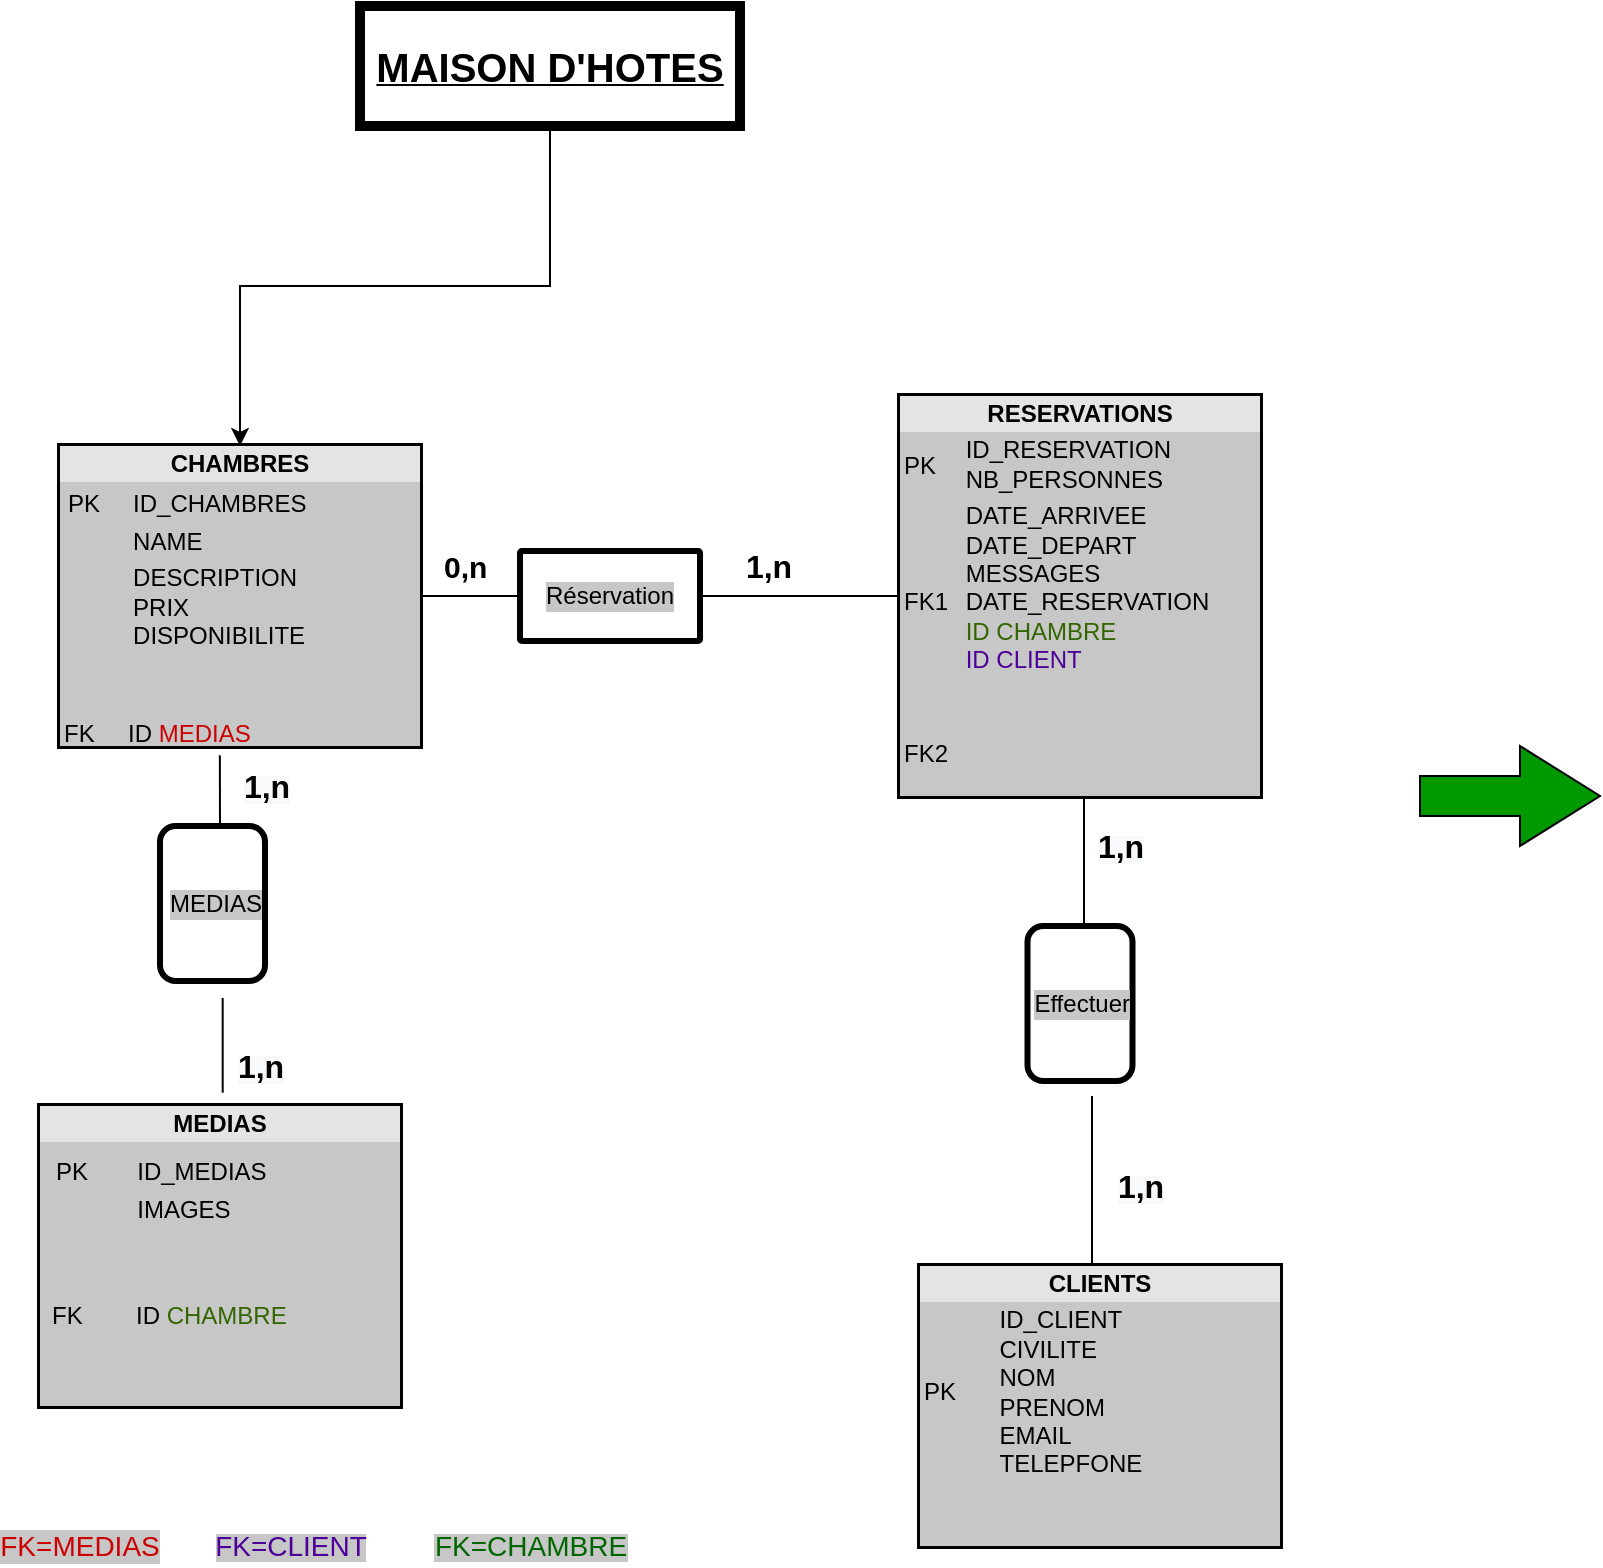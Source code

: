 <mxfile version="12.9.6" type="github" pages="7">
  <diagram id="J0ojM0bSp0G7YTS-gxtY" name="Modèle relationnel">
    <mxGraphModel dx="784" dy="420" grid="1" gridSize="10" guides="1" tooltips="1" connect="1" arrows="1" fold="1" page="1" pageScale="1" pageWidth="827" pageHeight="1169" math="0" shadow="0">
      <root>
        <mxCell id="6n2aTXFzNm_1piKpzYSk-0" />
        <mxCell id="6n2aTXFzNm_1piKpzYSk-1" parent="6n2aTXFzNm_1piKpzYSk-0" />
        <mxCell id="ZAeTzVcquDFvLEmKi2Lm-2" value="&lt;div style=&quot;text-align: center ; box-sizing: border-box ; width: 100% ; background: rgb(228 , 228 , 228) ; padding: 2px&quot;&gt;&lt;b&gt;RESERVATIONS&lt;/b&gt;&lt;/div&gt;&lt;table style=&quot;width: 100% ; font-size: 1em&quot; cellpadding=&quot;2&quot; cellspacing=&quot;0&quot;&gt;&lt;tbody&gt;&lt;tr&gt;&lt;td&gt;PK&lt;/td&gt;&lt;td&gt;ID_RESERVATION&lt;br&gt;NB_PERSONNES&lt;/td&gt;&lt;/tr&gt;&lt;tr&gt;&lt;td&gt;FK1&lt;br&gt;&lt;/td&gt;&lt;td&gt;DATE_ARRIVEE&lt;br&gt;DATE_DEPART&lt;br&gt;MESSAGES&lt;br&gt;DATE_RESERVATION&lt;br&gt;&lt;font color=&quot;#336600&quot;&gt;ID CHAMBRE&lt;br&gt;&lt;/font&gt;&lt;font color=&quot;#4c0099&quot;&gt;ID CLIENT&lt;br&gt;&lt;/font&gt;&lt;br&gt;&lt;/td&gt;&lt;/tr&gt;&lt;tr&gt;&lt;td&gt;FK2&lt;/td&gt;&lt;td&gt;&lt;br&gt;&lt;font color=&quot;#6600cc&quot;&gt;&lt;br&gt;&lt;br&gt;&lt;/font&gt;&lt;/td&gt;&lt;/tr&gt;&lt;/tbody&gt;&lt;/table&gt;" style="verticalAlign=top;align=left;overflow=fill;html=1;labelBackgroundColor=#C7C7C7;strokeWidth=3;" parent="6n2aTXFzNm_1piKpzYSk-1" vertex="1">
          <mxGeometry x="460" y="265" width="180" height="200" as="geometry" />
        </mxCell>
        <mxCell id="Ll425Y9eFO5cWMdYRDJh-3" value="&lt;div style=&quot;text-align: center ; box-sizing: border-box ; width: 100% ; background: rgb(228 , 228 , 228) ; padding: 2px&quot;&gt;&lt;b&gt;CLIENTS&lt;/b&gt;&lt;/div&gt;&lt;table style=&quot;width: 100% ; font-size: 1em&quot; cellpadding=&quot;2&quot; cellspacing=&quot;0&quot;&gt;&lt;tbody&gt;&lt;tr&gt;&lt;td&gt;PK&lt;/td&gt;&lt;td&gt;ID_CLIENT&lt;br&gt;CIVILITE&lt;br&gt;NOM&lt;br&gt;PRENOM&lt;br&gt;EMAIL&lt;br&gt;TELEPFONE&lt;br&gt;&lt;/td&gt;&lt;/tr&gt;&lt;/tbody&gt;&lt;/table&gt;" style="verticalAlign=top;align=left;overflow=fill;html=1;labelBackgroundColor=#C7C7C7;strokeWidth=3;" parent="6n2aTXFzNm_1piKpzYSk-1" vertex="1">
          <mxGeometry x="470" y="700" width="180" height="140" as="geometry" />
        </mxCell>
        <mxCell id="ZAeTzVcquDFvLEmKi2Lm-6" value="&lt;div style=&quot;text-align: center ; box-sizing: border-box ; width: 100% ; background: rgb(228 , 228 , 228) ; padding: 2px&quot;&gt;&lt;b&gt;CHAMBRES&lt;/b&gt;&lt;/div&gt;&lt;table style=&quot;width: 100% ; font-size: 1em&quot; cellpadding=&quot;2&quot; cellspacing=&quot;0&quot;&gt;&lt;tbody&gt;&lt;tr&gt;&lt;td&gt;&lt;table cellpadding=&quot;2&quot; cellspacing=&quot;0&quot; style=&quot;font-size: 1em ; width: 180px&quot;&gt;&lt;tbody&gt;&lt;tr&gt;&lt;td&gt;PK&lt;/td&gt;&lt;td&gt;ID_CHAMBRES&lt;/td&gt;&lt;/tr&gt;&lt;tr&gt;&lt;td&gt;&lt;br&gt;&lt;/td&gt;&lt;td&gt;NAME&lt;/td&gt;&lt;/tr&gt;&lt;tr&gt;&lt;td&gt;&lt;br&gt;&lt;br&gt;&lt;/td&gt;&lt;td&gt;DESCRIPTION&lt;br&gt;PRIX&lt;br&gt;DISPONIBILITE&lt;br&gt;&lt;br&gt;&lt;br&gt;&lt;/td&gt;&lt;/tr&gt;&lt;/tbody&gt;&lt;/table&gt;&lt;/td&gt;&lt;td&gt;&lt;/td&gt;&lt;/tr&gt;&lt;tr&gt;&lt;td&gt;FK&amp;nbsp; &amp;nbsp; &amp;nbsp;ID&amp;nbsp;&lt;font color=&quot;#cc0000&quot;&gt;MEDIAS&lt;/font&gt;&lt;/td&gt;&lt;td&gt;e&lt;/td&gt;&lt;/tr&gt;&lt;/tbody&gt;&lt;/table&gt;" style="verticalAlign=top;align=left;overflow=fill;html=1;labelBackgroundColor=#C7C7C7;strokeWidth=3;" parent="6n2aTXFzNm_1piKpzYSk-1" vertex="1">
          <mxGeometry x="40" y="290" width="180" height="150" as="geometry" />
        </mxCell>
        <mxCell id="Ll425Y9eFO5cWMdYRDJh-14" value="" style="endArrow=none;html=1;exitX=1;exitY=0.5;exitDx=0;exitDy=0;entryX=0;entryY=0.5;entryDx=0;entryDy=0;" parent="6n2aTXFzNm_1piKpzYSk-1" source="Ll425Y9eFO5cWMdYRDJh-15" target="ZAeTzVcquDFvLEmKi2Lm-2" edge="1">
          <mxGeometry width="50" height="50" relative="1" as="geometry">
            <mxPoint x="360" y="290" as="sourcePoint" />
            <mxPoint x="410" y="240" as="targetPoint" />
          </mxGeometry>
        </mxCell>
        <mxCell id="Ll425Y9eFO5cWMdYRDJh-15" value="Réservation" style="rounded=1;whiteSpace=wrap;html=1;labelBackgroundColor=#C7C7C7;strokeWidth=3;align=center;arcSize=2;" parent="6n2aTXFzNm_1piKpzYSk-1" vertex="1">
          <mxGeometry x="270" y="342.5" width="90" height="45" as="geometry" />
        </mxCell>
        <mxCell id="Ll425Y9eFO5cWMdYRDJh-16" value="" style="endArrow=none;html=1;exitX=1;exitY=0.5;exitDx=0;exitDy=0;entryX=0;entryY=0.5;entryDx=0;entryDy=0;" parent="6n2aTXFzNm_1piKpzYSk-1" source="ZAeTzVcquDFvLEmKi2Lm-6" target="Ll425Y9eFO5cWMdYRDJh-15" edge="1">
          <mxGeometry width="50" height="50" relative="1" as="geometry">
            <mxPoint x="220" y="365" as="sourcePoint" />
            <mxPoint x="380" y="365" as="targetPoint" />
          </mxGeometry>
        </mxCell>
        <mxCell id="Ll425Y9eFO5cWMdYRDJh-19" value="&lt;b&gt;&lt;font style=&quot;font-size: 15px&quot;&gt;0,n&lt;/font&gt;&lt;/b&gt;" style="text;html=1;" parent="6n2aTXFzNm_1piKpzYSk-1" vertex="1">
          <mxGeometry x="230" y="335" width="40" height="30" as="geometry" />
        </mxCell>
        <mxCell id="Ll425Y9eFO5cWMdYRDJh-20" value="&lt;b&gt;&lt;font style=&quot;font-size: 16px&quot;&gt;1,n&lt;/font&gt;&lt;/b&gt;" style="text;html=1;align=center;verticalAlign=middle;resizable=0;points=[];autosize=1;" parent="6n2aTXFzNm_1piKpzYSk-1" vertex="1">
          <mxGeometry x="374" y="340" width="40" height="20" as="geometry" />
        </mxCell>
        <mxCell id="Ll425Y9eFO5cWMdYRDJh-24" value="Effectuer" style="rounded=1;whiteSpace=wrap;html=1;labelBackgroundColor=#C7C7C7;strokeWidth=3;align=right;direction=south;" parent="6n2aTXFzNm_1piKpzYSk-1" vertex="1">
          <mxGeometry x="523.75" y="530" width="52.5" height="77.5" as="geometry" />
        </mxCell>
        <mxCell id="Ll425Y9eFO5cWMdYRDJh-28" value="" style="endArrow=none;html=1;" parent="6n2aTXFzNm_1piKpzYSk-1" edge="1">
          <mxGeometry width="50" height="50" relative="1" as="geometry">
            <mxPoint x="556" y="700" as="sourcePoint" />
            <mxPoint x="556" y="615" as="targetPoint" />
          </mxGeometry>
        </mxCell>
        <mxCell id="Ll425Y9eFO5cWMdYRDJh-34" value="&lt;font color=&quot;#cc0000&quot; style=&quot;font-size: 14px&quot;&gt;FK=MEDIAS&lt;/font&gt;" style="text;html=1;strokeColor=none;fillColor=none;align=center;verticalAlign=middle;whiteSpace=wrap;rounded=0;labelBackgroundColor=#C7C7C7;rotation=0;" parent="6n2aTXFzNm_1piKpzYSk-1" vertex="1">
          <mxGeometry x="30" y="830" width="40" height="20" as="geometry" />
        </mxCell>
        <mxCell id="Ll425Y9eFO5cWMdYRDJh-36" value="&lt;span style=&quot;color: rgb(0 , 102 , 0) ; text-align: left ; background-color: rgb(199 , 199 , 199)&quot;&gt;&lt;font style=&quot;font-size: 14px&quot;&gt;FK=CHAMBRE&lt;/font&gt;&lt;/span&gt;" style="text;html=1;align=center;verticalAlign=middle;resizable=0;points=[];autosize=1;rotation=0;" parent="6n2aTXFzNm_1piKpzYSk-1" vertex="1">
          <mxGeometry x="220" y="830" width="110" height="20" as="geometry" />
        </mxCell>
        <mxCell id="Ll425Y9eFO5cWMdYRDJh-41" value="MEDIAS" style="rounded=1;whiteSpace=wrap;html=1;labelBackgroundColor=#C7C7C7;strokeWidth=3;align=right;direction=south;" parent="6n2aTXFzNm_1piKpzYSk-1" vertex="1">
          <mxGeometry x="90" y="480" width="52.5" height="77.5" as="geometry" />
        </mxCell>
        <mxCell id="Ll425Y9eFO5cWMdYRDJh-42" value="" style="endArrow=none;html=1;entryX=0.444;entryY=1.031;entryDx=0;entryDy=0;entryPerimeter=0;" parent="6n2aTXFzNm_1piKpzYSk-1" target="ZAeTzVcquDFvLEmKi2Lm-6" edge="1">
          <mxGeometry width="50" height="50" relative="1" as="geometry">
            <mxPoint x="120" y="480" as="sourcePoint" />
            <mxPoint x="300" y="460" as="targetPoint" />
          </mxGeometry>
        </mxCell>
        <mxCell id="J33uTkRZGZr2XgIszmRJ-0" value="&lt;b style=&quot;background-color: rgb(248 , 249 , 250)&quot;&gt;&lt;font style=&quot;font-size: 16px&quot;&gt;1,n&lt;/font&gt;&lt;/b&gt;" style="text;html=1;align=center;verticalAlign=middle;resizable=0;points=[];labelBackgroundColor=#ffffff;" parent="Ll425Y9eFO5cWMdYRDJh-42" vertex="1" connectable="0">
          <mxGeometry x="0.3" y="-11" relative="1" as="geometry">
            <mxPoint x="11.55" y="3.02" as="offset" />
          </mxGeometry>
        </mxCell>
        <mxCell id="J33uTkRZGZr2XgIszmRJ-8" value="&lt;b style=&quot;background-color: rgb(248 , 249 , 250)&quot;&gt;&lt;font style=&quot;font-size: 16px&quot;&gt;1,n&lt;/font&gt;&lt;/b&gt;" style="text;html=1;align=center;verticalAlign=middle;resizable=0;points=[];labelBackgroundColor=#ffffff;" parent="Ll425Y9eFO5cWMdYRDJh-42" vertex="1" connectable="0">
          <mxGeometry x="0.3" y="-11" relative="1" as="geometry">
            <mxPoint x="439.05" y="33.02" as="offset" />
          </mxGeometry>
        </mxCell>
        <mxCell id="J33uTkRZGZr2XgIszmRJ-9" value="&lt;b style=&quot;background-color: rgb(248 , 249 , 250)&quot;&gt;&lt;font style=&quot;font-size: 16px&quot;&gt;1,n&lt;/font&gt;&lt;/b&gt;" style="text;html=1;align=center;verticalAlign=middle;resizable=0;points=[];labelBackgroundColor=#ffffff;" parent="Ll425Y9eFO5cWMdYRDJh-42" vertex="1" connectable="0">
          <mxGeometry x="0.3" y="-11" relative="1" as="geometry">
            <mxPoint x="449.05" y="203.02" as="offset" />
          </mxGeometry>
        </mxCell>
        <mxCell id="Ll425Y9eFO5cWMdYRDJh-43" value="" style="endArrow=none;html=1;exitX=0.452;exitY=-0.074;exitDx=0;exitDy=0;exitPerimeter=0;entryX=1.11;entryY=0.403;entryDx=0;entryDy=0;entryPerimeter=0;" parent="6n2aTXFzNm_1piKpzYSk-1" target="Ll425Y9eFO5cWMdYRDJh-41" edge="1">
          <mxGeometry width="50" height="50" relative="1" as="geometry">
            <mxPoint x="121.36" y="613.34" as="sourcePoint" />
            <mxPoint x="300" y="460" as="targetPoint" />
          </mxGeometry>
        </mxCell>
        <mxCell id="J33uTkRZGZr2XgIszmRJ-1" value="&lt;b style=&quot;background-color: rgb(248 , 249 , 250)&quot;&gt;&lt;font style=&quot;font-size: 16px&quot;&gt;1,n&lt;/font&gt;&lt;/b&gt;" style="text;html=1;align=center;verticalAlign=middle;resizable=0;points=[];labelBackgroundColor=#ffffff;" parent="Ll425Y9eFO5cWMdYRDJh-43" vertex="1" connectable="0">
          <mxGeometry x="-0.098" y="-9" relative="1" as="geometry">
            <mxPoint x="9.65" y="7.66" as="offset" />
          </mxGeometry>
        </mxCell>
        <mxCell id="Ll425Y9eFO5cWMdYRDJh-48" value="&lt;div style=&quot;text-align: center ; box-sizing: border-box ; width: 100% ; background: rgb(228 , 228 , 228) ; padding: 2px&quot;&gt;&lt;b&gt;MEDIAS&lt;/b&gt;&lt;/div&gt;&lt;table style=&quot;width: 100% ; font-size: 1em&quot; cellpadding=&quot;2&quot; cellspacing=&quot;0&quot;&gt;&lt;tbody&gt;&lt;tr&gt;&lt;td&gt;&lt;table cellpadding=&quot;2&quot; cellspacing=&quot;0&quot; style=&quot;font-size: 1em ; width: 180px&quot;&gt;&lt;tbody&gt;&lt;tr&gt;&lt;td&gt;&lt;table cellpadding=&quot;2&quot; cellspacing=&quot;0&quot; style=&quot;font-size: 1em ; width: 195.333px&quot;&gt;&lt;tbody&gt;&lt;tr&gt;&lt;td&gt;&lt;table cellpadding=&quot;2&quot; cellspacing=&quot;0&quot; style=&quot;font-size: 1em ; width: 180px&quot;&gt;&lt;tbody&gt;&lt;tr&gt;&lt;td&gt;PK&lt;/td&gt;&lt;td&gt;ID_MEDIAS&lt;/td&gt;&lt;/tr&gt;&lt;tr&gt;&lt;td&gt;&lt;br&gt;&lt;/td&gt;&lt;td&gt;IMAGES&lt;br&gt;&lt;br&gt;&lt;/td&gt;&lt;/tr&gt;&lt;tr&gt;&lt;td&gt;&lt;br&gt;&lt;/td&gt;&lt;td&gt;&lt;br&gt;&lt;/td&gt;&lt;/tr&gt;&lt;/tbody&gt;&lt;/table&gt;&lt;/td&gt;&lt;td&gt;&lt;/td&gt;&lt;/tr&gt;&lt;tr&gt;&lt;td&gt;FK&amp;nbsp; &amp;nbsp; &amp;nbsp; &amp;nbsp; ID&amp;nbsp;&lt;font color=&quot;#336600&quot;&gt;CHAMBRE&lt;/font&gt;&lt;/td&gt;&lt;/tr&gt;&lt;/tbody&gt;&lt;/table&gt;&lt;/td&gt;&lt;td&gt;&lt;/td&gt;&lt;/tr&gt;&lt;/tbody&gt;&lt;/table&gt;&lt;/td&gt;&lt;td&gt;&lt;/td&gt;&lt;/tr&gt;&lt;tr&gt;&lt;td&gt;&lt;/td&gt;&lt;td&gt;&lt;br&gt;&lt;/td&gt;&lt;/tr&gt;&lt;/tbody&gt;&lt;/table&gt;" style="verticalAlign=top;align=left;overflow=fill;html=1;labelBackgroundColor=#C7C7C7;strokeWidth=3;" parent="6n2aTXFzNm_1piKpzYSk-1" vertex="1">
          <mxGeometry x="30" y="620" width="180" height="150" as="geometry" />
        </mxCell>
        <mxCell id="Ll425Y9eFO5cWMdYRDJh-49" value="&lt;span style=&quot;text-align: left ; background-color: rgb(199 , 199 , 199)&quot;&gt;&lt;font style=&quot;font-size: 14px&quot; color=&quot;#4c0099&quot;&gt;FK=CLIENT&lt;/font&gt;&lt;/span&gt;" style="text;html=1;align=center;verticalAlign=middle;resizable=0;points=[];autosize=1;" parent="6n2aTXFzNm_1piKpzYSk-1" vertex="1">
          <mxGeometry x="110" y="830" width="90" height="20" as="geometry" />
        </mxCell>
        <mxCell id="J33uTkRZGZr2XgIszmRJ-3" style="edgeStyle=orthogonalEdgeStyle;rounded=0;orthogonalLoop=1;jettySize=auto;html=1;" parent="6n2aTXFzNm_1piKpzYSk-1" source="J33uTkRZGZr2XgIszmRJ-2" target="ZAeTzVcquDFvLEmKi2Lm-6" edge="1">
          <mxGeometry relative="1" as="geometry" />
        </mxCell>
        <mxCell id="J33uTkRZGZr2XgIszmRJ-2" value="&lt;b&gt;&lt;u&gt;&lt;font style=&quot;font-size: 20px&quot;&gt;MAISON D&#39;HOTES&lt;/font&gt;&lt;/u&gt;&lt;/b&gt;" style="rounded=0;whiteSpace=wrap;html=1;strokeWidth=5;" parent="6n2aTXFzNm_1piKpzYSk-1" vertex="1">
          <mxGeometry x="190" y="70" width="190" height="60" as="geometry" />
        </mxCell>
        <mxCell id="J33uTkRZGZr2XgIszmRJ-7" value="" style="endArrow=none;html=1;" parent="6n2aTXFzNm_1piKpzYSk-1" edge="1">
          <mxGeometry width="50" height="50" relative="1" as="geometry">
            <mxPoint x="552" y="530" as="sourcePoint" />
            <mxPoint x="552" y="465" as="targetPoint" />
          </mxGeometry>
        </mxCell>
        <UserObject label="" link="data:page/id,T3wlZZCwztBy5e2ABQ8u" id="n0tBcaGLEgrVNdWoAISa-0">
          <mxCell style="html=1;shadow=0;dashed=0;align=center;verticalAlign=middle;shape=mxgraph.arrows2.arrow;dy=0.6;dx=40;notch=0;fillColor=#009900;" vertex="1" parent="6n2aTXFzNm_1piKpzYSk-1">
            <mxGeometry x="720" y="440" width="90" height="50" as="geometry" />
          </mxCell>
        </UserObject>
      </root>
    </mxGraphModel>
  </diagram>
  <diagram id="T3wlZZCwztBy5e2ABQ8u" name="Présentation ">
    <mxGraphModel dx="784" dy="420" grid="1" gridSize="10" guides="1" tooltips="1" connect="1" arrows="1" fold="1" page="1" pageScale="1" pageWidth="1169" pageHeight="827" math="0" shadow="0">
      <root>
        <mxCell id="e8YLUgEvw29lnzROTEnH-0" />
        <mxCell id="e8YLUgEvw29lnzROTEnH-1" parent="e8YLUgEvw29lnzROTEnH-0" />
        <UserObject label="" link="data:page/id,lveLKnOKtgrKjz8GH1mI" id="ij8tsKBDaimHCOqWBrL3-0">
          <mxCell style="html=1;shadow=0;dashed=0;align=center;verticalAlign=middle;shape=mxgraph.arrows2.arrow;dy=0.6;dx=40;notch=0;fillColor=#009900;" vertex="1" parent="e8YLUgEvw29lnzROTEnH-1">
            <mxGeometry x="770" y="210" width="90" height="50" as="geometry" />
          </mxCell>
        </UserObject>
        <UserObject label="" link="data:page/id,J0ojM0bSp0G7YTS-gxtY" id="g_XGyZgayYobJJgM1p_v-0">
          <mxCell style="html=1;shadow=0;dashed=0;align=center;verticalAlign=middle;shape=mxgraph.arrows2.arrow;dy=0.6;dx=40;flipH=1;notch=0;fillColor=#009900;" vertex="1" parent="e8YLUgEvw29lnzROTEnH-1">
            <mxGeometry x="90" y="210" width="90" height="50" as="geometry" />
          </mxCell>
        </UserObject>
      </root>
    </mxGraphModel>
  </diagram>
  <diagram id="lveLKnOKtgrKjz8GH1mI" name="Mockup">
    <mxGraphModel dx="784" dy="420" grid="1" gridSize="10" guides="1" tooltips="1" connect="1" arrows="1" fold="1" page="1" pageScale="1" pageWidth="1169" pageHeight="827" math="0" shadow="0">
      <root>
        <mxCell id="cJxY9gKRh2DEsy214VH5-0" />
        <mxCell id="cJxY9gKRh2DEsy214VH5-1" parent="cJxY9gKRh2DEsy214VH5-0" />
        <UserObject label="Accueil" link="data:page/id,tKTY03zEuorLPt2abKET" id="zzK2jJ_dytooA-tGFkLz-0">
          <mxCell style="rounded=1;whiteSpace=wrap;html=1;arcSize=50;" vertex="1" parent="cJxY9gKRh2DEsy214VH5-1">
            <mxGeometry y="70" width="120" height="60" as="geometry" />
          </mxCell>
        </UserObject>
        <UserObject label="Nos chambres" link="data:page/id,tKTY03zEuorLPt2abKET" id="VFoyZ5zYI_eowRRiAsuM-0">
          <mxCell style="rounded=1;whiteSpace=wrap;html=1;arcSize=50;" vertex="1" parent="cJxY9gKRh2DEsy214VH5-1">
            <mxGeometry x="180" y="70" width="120" height="60" as="geometry" />
          </mxCell>
        </UserObject>
        <UserObject label="Notre cuisine" link="data:page/id,tKTY03zEuorLPt2abKET" id="VFoyZ5zYI_eowRRiAsuM-1">
          <mxCell style="rounded=1;whiteSpace=wrap;html=1;arcSize=50;" vertex="1" parent="cJxY9gKRh2DEsy214VH5-1">
            <mxGeometry x="360" y="70" width="120" height="60" as="geometry" />
          </mxCell>
        </UserObject>
        <UserObject label="Nos activités" link="data:page/id,tKTY03zEuorLPt2abKET" id="VFoyZ5zYI_eowRRiAsuM-2">
          <mxCell style="rounded=1;whiteSpace=wrap;html=1;arcSize=50;" vertex="1" parent="cJxY9gKRh2DEsy214VH5-1">
            <mxGeometry x="525" y="70" width="120" height="60" as="geometry" />
          </mxCell>
        </UserObject>
        <UserObject label="Qui sommes-nous?" link="data:page/id,tKTY03zEuorLPt2abKET" id="VFoyZ5zYI_eowRRiAsuM-3">
          <mxCell style="rounded=1;whiteSpace=wrap;html=1;arcSize=50;" vertex="1" parent="cJxY9gKRh2DEsy214VH5-1">
            <mxGeometry x="690" y="70" width="120" height="60" as="geometry" />
          </mxCell>
        </UserObject>
        <UserObject label="Gallerie" link="data:page/id,tKTY03zEuorLPt2abKET" id="VFoyZ5zYI_eowRRiAsuM-4">
          <mxCell style="rounded=1;whiteSpace=wrap;html=1;arcSize=50;" vertex="1" parent="cJxY9gKRh2DEsy214VH5-1">
            <mxGeometry x="130" y="384" width="120" height="60" as="geometry" />
          </mxCell>
        </UserObject>
        <UserObject label="Contactez-nous" link="data:page/id,tKTY03zEuorLPt2abKET" id="VFoyZ5zYI_eowRRiAsuM-5">
          <mxCell style="rounded=1;whiteSpace=wrap;html=1;arcSize=50;" vertex="1" parent="cJxY9gKRh2DEsy214VH5-1">
            <mxGeometry x="500" y="384" width="120" height="60" as="geometry" />
          </mxCell>
        </UserObject>
        <UserObject label="" link="data:page/id,tKTY03zEuorLPt2abKET" id="yUbJ5gpL4dkv3RuuR3T3-0">
          <mxCell style="html=1;shadow=0;dashed=0;align=center;verticalAlign=middle;shape=mxgraph.arrows2.arrow;dy=0.6;dx=40;notch=0;fillColor=#009900;" vertex="1" parent="cJxY9gKRh2DEsy214VH5-1">
            <mxGeometry x="680" y="240" width="90" height="50" as="geometry" />
          </mxCell>
        </UserObject>
        <UserObject label="" link="data:page/id,T3wlZZCwztBy5e2ABQ8u" id="m3ZfJ_MyE89bovMtkgUL-0">
          <mxCell style="html=1;shadow=0;dashed=0;align=center;verticalAlign=middle;shape=mxgraph.arrows2.arrow;dy=0.6;dx=40;flipH=1;notch=0;fillColor=#009900;" vertex="1" parent="cJxY9gKRh2DEsy214VH5-1">
            <mxGeometry x="10" y="250" width="90" height="50" as="geometry" />
          </mxCell>
        </UserObject>
      </root>
    </mxGraphModel>
  </diagram>
  <diagram id="tKTY03zEuorLPt2abKET" name="Page-4">
    <mxGraphModel dx="784" dy="420" grid="1" gridSize="10" guides="1" tooltips="1" connect="1" arrows="1" fold="1" page="1" pageScale="1" pageWidth="1169" pageHeight="827" math="0" shadow="0">
      <root>
        <mxCell id="TuBoDf78popgev-8-igH-0" />
        <mxCell id="TuBoDf78popgev-8-igH-1" parent="TuBoDf78popgev-8-igH-0" />
      </root>
    </mxGraphModel>
  </diagram>
  <diagram id="ZUWdUju5ioNBuIskAgrs" name="Page-5">
    <mxGraphModel dx="784" dy="420" grid="1" gridSize="10" guides="1" tooltips="1" connect="1" arrows="1" fold="1" page="1" pageScale="1" pageWidth="1169" pageHeight="827" math="0" shadow="0">
      <root>
        <mxCell id="lQVY70voHP7Hg9YDLISp-0" />
        <mxCell id="lQVY70voHP7Hg9YDLISp-1" parent="lQVY70voHP7Hg9YDLISp-0" />
      </root>
    </mxGraphModel>
  </diagram>
  <diagram id="eGEgI8Dx2RuS2YvB14hY" name="Page-6">
    <mxGraphModel dx="784" dy="420" grid="1" gridSize="10" guides="1" tooltips="1" connect="1" arrows="1" fold="1" page="1" pageScale="1" pageWidth="1169" pageHeight="827" math="0" shadow="0">
      <root>
        <mxCell id="q5qpEwIF1jo9qVkWLSuO-0" />
        <mxCell id="q5qpEwIF1jo9qVkWLSuO-1" parent="q5qpEwIF1jo9qVkWLSuO-0" />
      </root>
    </mxGraphModel>
  </diagram>
  <diagram id="FnhlxwKQiGII0mNda4ZH" name="Page-7">
    <mxGraphModel dx="784" dy="420" grid="1" gridSize="10" guides="1" tooltips="1" connect="1" arrows="1" fold="1" page="1" pageScale="1" pageWidth="1169" pageHeight="827" math="0" shadow="0">
      <root>
        <mxCell id="nvkzCqTQtgCNnaPNtK_U-0" />
        <mxCell id="nvkzCqTQtgCNnaPNtK_U-1" parent="nvkzCqTQtgCNnaPNtK_U-0" />
      </root>
    </mxGraphModel>
  </diagram>
</mxfile>
